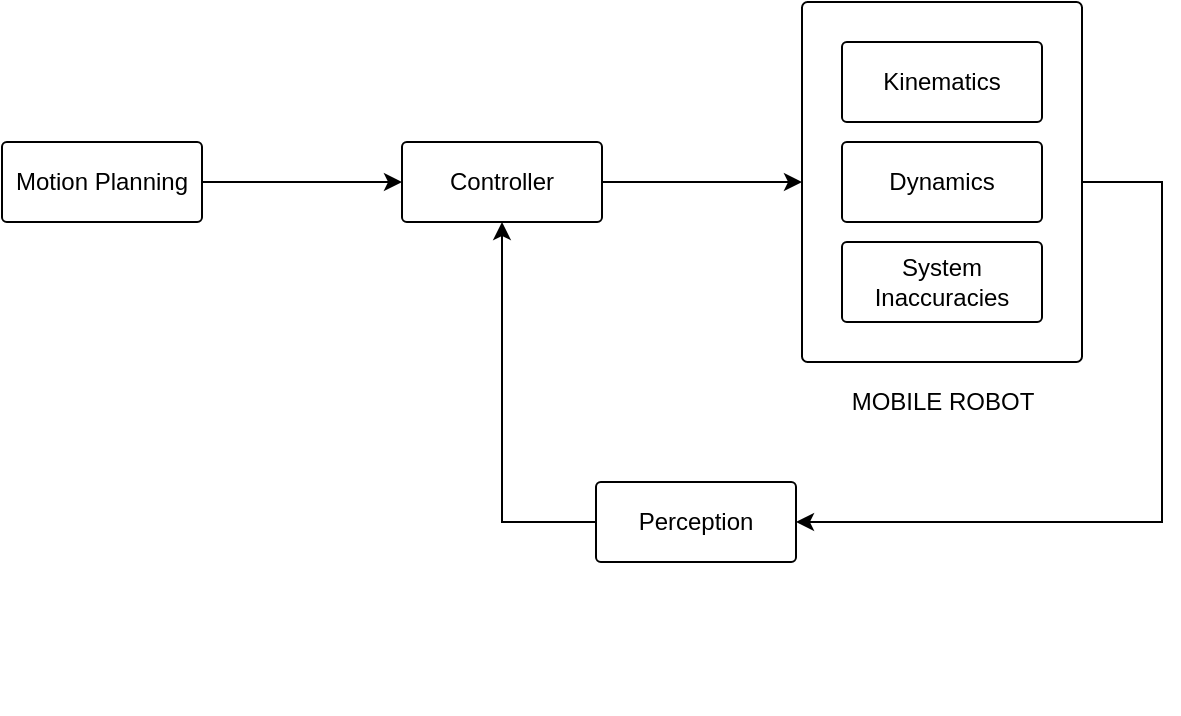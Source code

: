 <mxfile version="12.5.1" type="device"><diagram id="N5PdvHh-u_oe2lCiLrzl" name="Page-1"><mxGraphModel dx="1357" dy="809" grid="1" gridSize="10" guides="1" tooltips="1" connect="1" arrows="1" fold="1" page="1" pageScale="1" pageWidth="850" pageHeight="1100" math="0" shadow="0"><root><mxCell id="0"/><mxCell id="1" parent="0"/><mxCell id="aaUvWJuB5Ryy29J0A-z2-13" style="edgeStyle=orthogonalEdgeStyle;rounded=0;orthogonalLoop=1;jettySize=auto;html=1;entryX=1;entryY=0.5;entryDx=0;entryDy=0;" edge="1" parent="1" source="aaUvWJuB5Ryy29J0A-z2-4" target="aaUvWJuB5Ryy29J0A-z2-12"><mxGeometry relative="1" as="geometry"><mxPoint x="520" y="560" as="targetPoint"/><Array as="points"><mxPoint x="690" y="390"/><mxPoint x="690" y="560"/></Array></mxGeometry></mxCell><mxCell id="aaUvWJuB5Ryy29J0A-z2-4" value="Kinematics" style="rounded=1;whiteSpace=wrap;html=1;imageHeight=24;arcSize=2;" vertex="1" parent="1"><mxGeometry x="510" y="300" width="140" height="180" as="geometry"/></mxCell><mxCell id="aaUvWJuB5Ryy29J0A-z2-1" value="Kinematics" style="rounded=1;whiteSpace=wrap;html=1;imageHeight=24;arcSize=6;" vertex="1" parent="1"><mxGeometry x="530" y="320" width="100" height="40" as="geometry"/></mxCell><mxCell id="aaUvWJuB5Ryy29J0A-z2-2" value="Dynamics" style="rounded=1;whiteSpace=wrap;html=1;imageHeight=24;arcSize=6;" vertex="1" parent="1"><mxGeometry x="530" y="370" width="100" height="40" as="geometry"/></mxCell><mxCell id="aaUvWJuB5Ryy29J0A-z2-3" value="System Inaccuracies" style="rounded=1;whiteSpace=wrap;html=1;imageHeight=24;arcSize=6;" vertex="1" parent="1"><mxGeometry x="530" y="420" width="100" height="40" as="geometry"/></mxCell><mxCell id="aaUvWJuB5Ryy29J0A-z2-5" value="MOBILE ROBOT" style="text;html=1;align=center;verticalAlign=middle;resizable=0;points=[];autosize=1;" vertex="1" parent="1"><mxGeometry x="525" y="490" width="110" height="20" as="geometry"/></mxCell><mxCell id="aaUvWJuB5Ryy29J0A-z2-7" style="edgeStyle=orthogonalEdgeStyle;rounded=0;orthogonalLoop=1;jettySize=auto;html=1;entryX=0;entryY=0.5;entryDx=0;entryDy=0;" edge="1" parent="1" source="aaUvWJuB5Ryy29J0A-z2-6" target="aaUvWJuB5Ryy29J0A-z2-8"><mxGeometry relative="1" as="geometry"><mxPoint x="280" y="390" as="targetPoint"/></mxGeometry></mxCell><mxCell id="aaUvWJuB5Ryy29J0A-z2-6" value="Motion Planning" style="rounded=1;whiteSpace=wrap;html=1;imageHeight=24;arcSize=6;" vertex="1" parent="1"><mxGeometry x="110" y="370" width="100" height="40" as="geometry"/></mxCell><mxCell id="aaUvWJuB5Ryy29J0A-z2-10" style="edgeStyle=orthogonalEdgeStyle;rounded=0;orthogonalLoop=1;jettySize=auto;html=1;entryX=0;entryY=0.5;entryDx=0;entryDy=0;" edge="1" parent="1" source="aaUvWJuB5Ryy29J0A-z2-8" target="aaUvWJuB5Ryy29J0A-z2-4"><mxGeometry relative="1" as="geometry"/></mxCell><mxCell id="aaUvWJuB5Ryy29J0A-z2-8" value="Controller" style="rounded=1;whiteSpace=wrap;html=1;imageHeight=24;arcSize=6;" vertex="1" parent="1"><mxGeometry x="310" y="370" width="100" height="40" as="geometry"/></mxCell><mxCell id="aaUvWJuB5Ryy29J0A-z2-11" value="&lt;span style=&quot;color: rgba(0 , 0 , 0 , 0) ; font-family: monospace ; font-size: 0px&quot;&gt;%3CmxGraphModel%3E%3Croot%3E%3CmxCell%20id%3D%220%22%2F%3E%3CmxCell%20id%3D%221%22%20parent%3D%220%22%2F%3E%3CmxCell%20id%3D%222%22%20value%3D%22Kinematics%22%20style%3D%22rounded%3D1%3BwhiteSpace%3Dwrap%3Bhtml%3D1%3BimageHeight%3D24%3BarcSize%3D6%3B%22%20vertex%3D%221%22%20parent%3D%221%22%3E%3CmxGeometry%20x%3D%22260%22%20y%3D%22310%22%20width%3D%22100%22%20height%3D%2240%22%20as%3D%22geometry%22%2F%3E%3C%2FmxCell%3E%3C%2Froot%3E%3C%2FmxGraphModel%3E&lt;/span&gt;" style="text;html=1;align=center;verticalAlign=middle;resizable=0;points=[];autosize=1;" vertex="1" parent="1"><mxGeometry x="447" y="636" width="20" height="20" as="geometry"/></mxCell><mxCell id="aaUvWJuB5Ryy29J0A-z2-14" style="edgeStyle=orthogonalEdgeStyle;rounded=0;orthogonalLoop=1;jettySize=auto;html=1;entryX=0.5;entryY=1;entryDx=0;entryDy=0;" edge="1" parent="1" source="aaUvWJuB5Ryy29J0A-z2-12" target="aaUvWJuB5Ryy29J0A-z2-8"><mxGeometry relative="1" as="geometry"><Array as="points"><mxPoint x="360" y="560"/></Array></mxGeometry></mxCell><mxCell id="aaUvWJuB5Ryy29J0A-z2-12" value="Perception" style="rounded=1;whiteSpace=wrap;html=1;imageHeight=24;arcSize=6;" vertex="1" parent="1"><mxGeometry x="407" y="540" width="100" height="40" as="geometry"/></mxCell></root></mxGraphModel></diagram></mxfile>